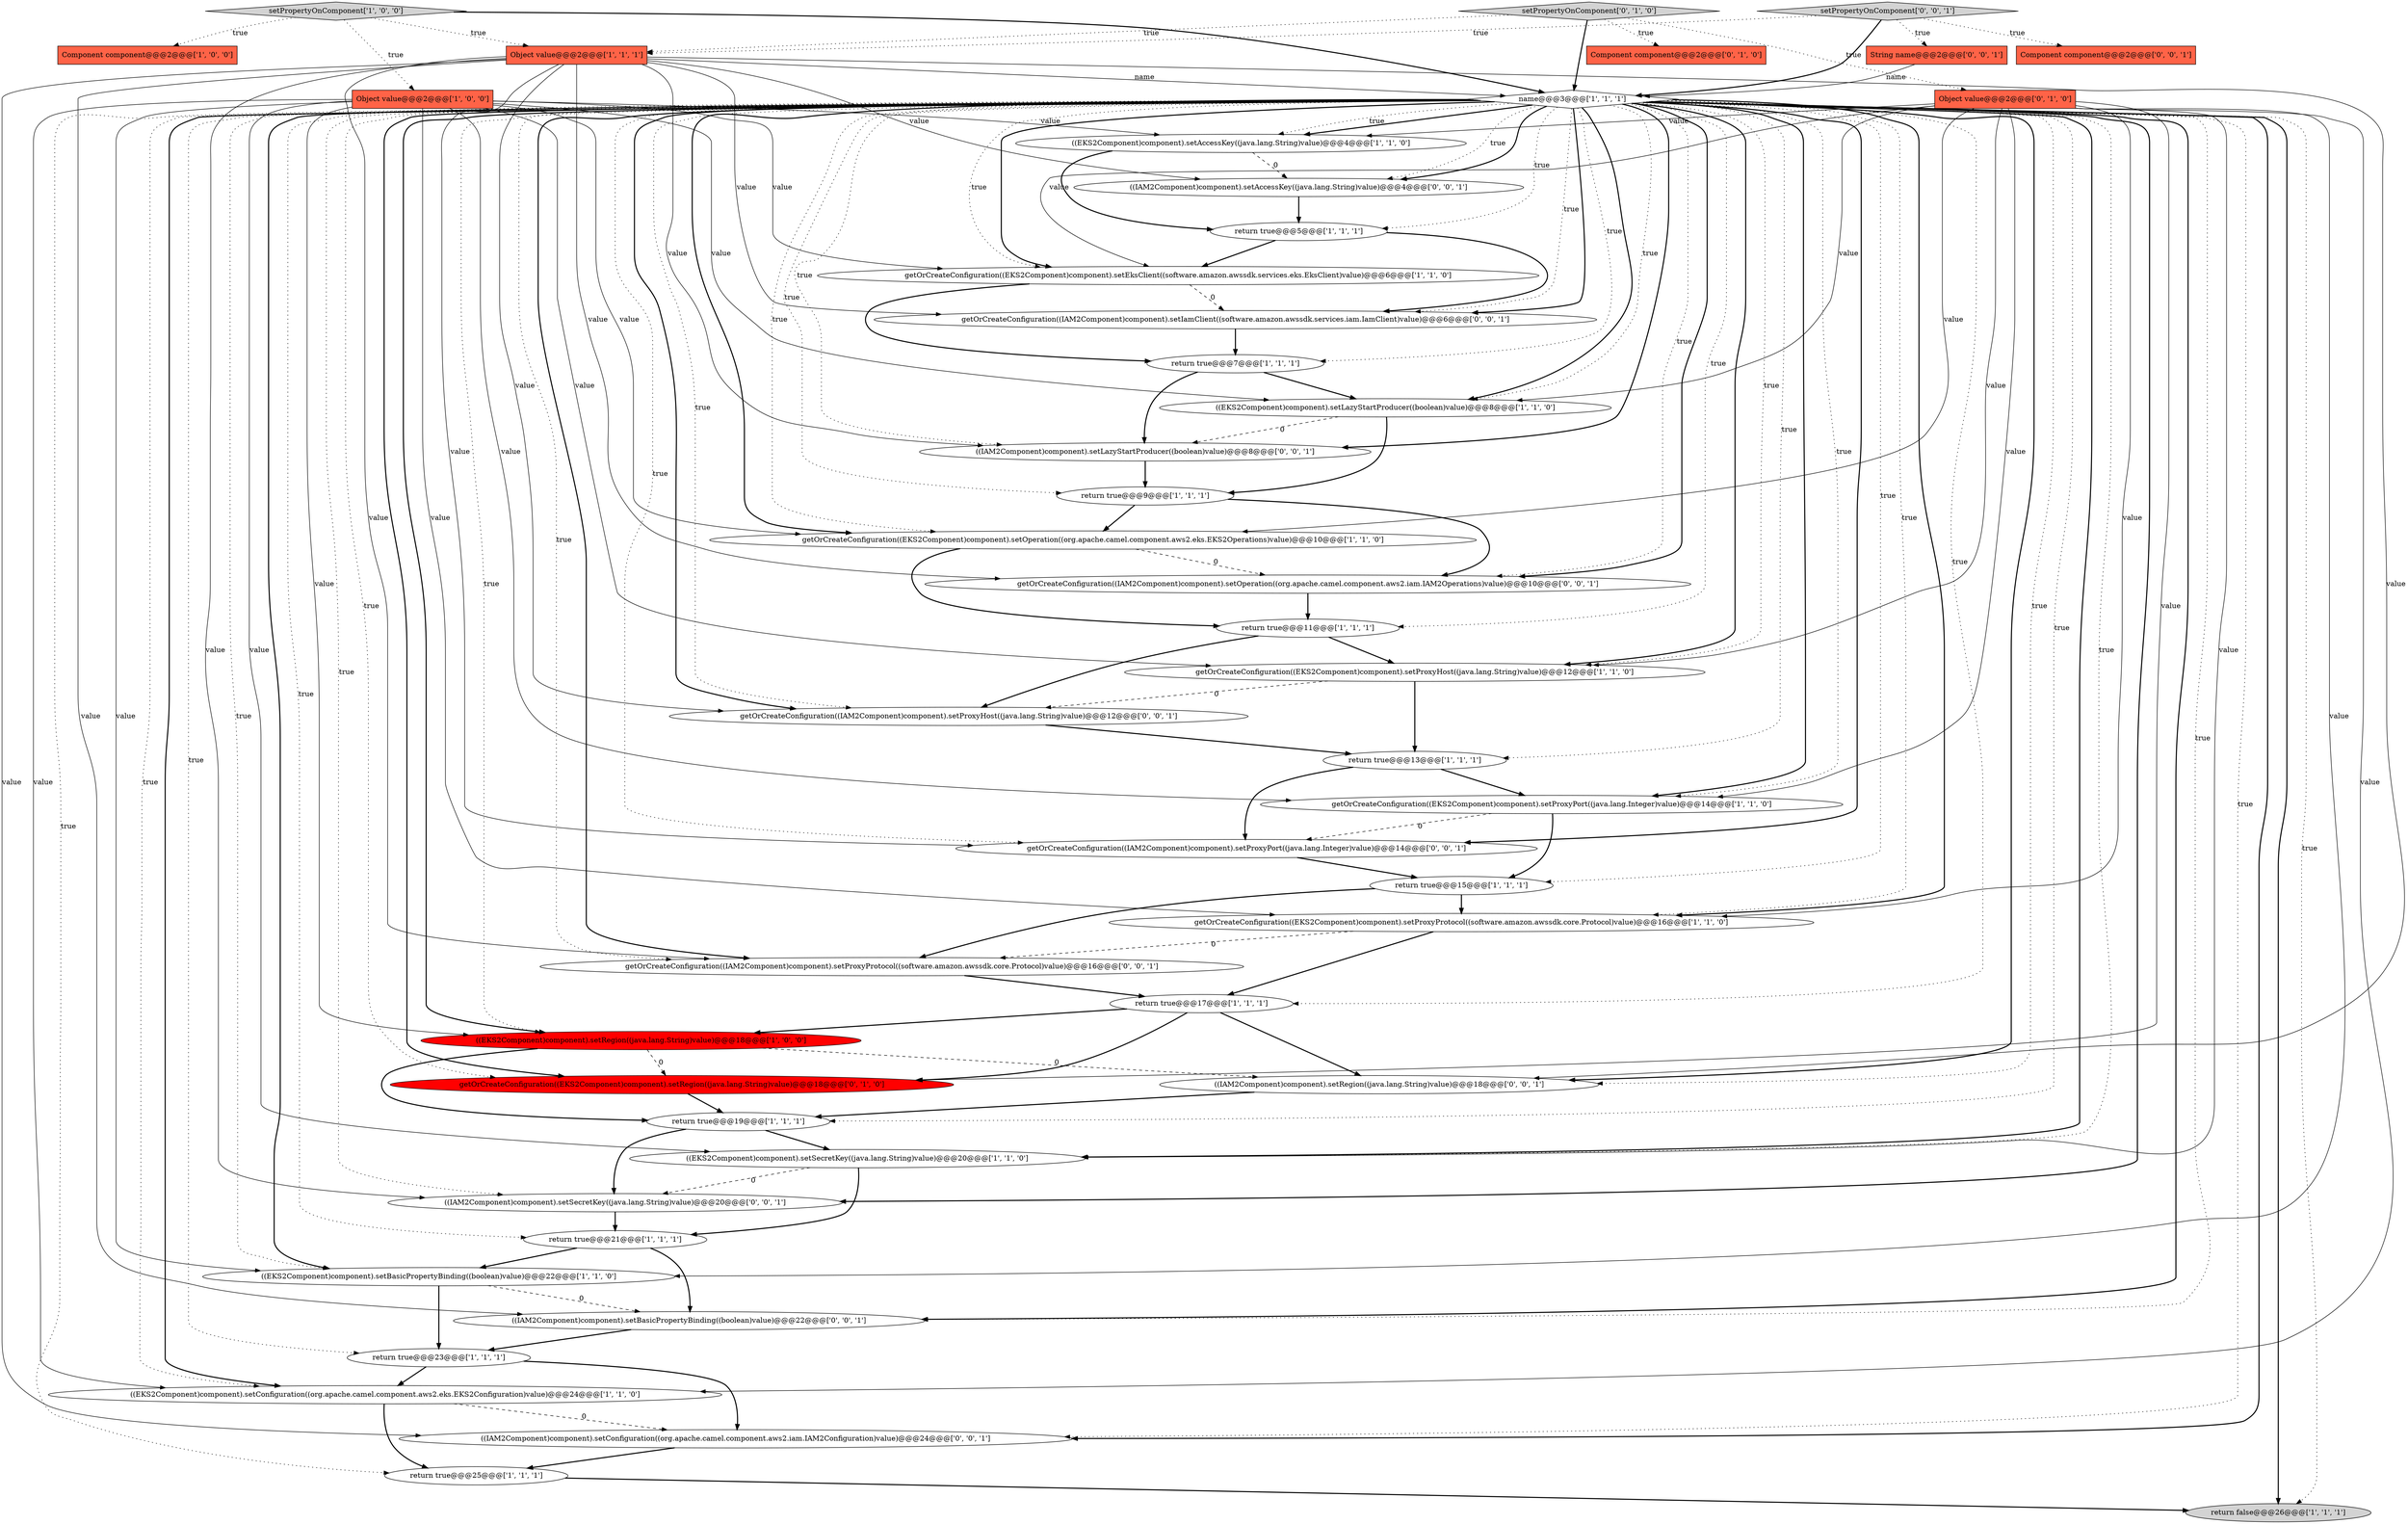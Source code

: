 digraph {
33 [style = filled, label = "setPropertyOnComponent['0', '0', '1']", fillcolor = lightgray, shape = diamond image = "AAA0AAABBB3BBB"];
32 [style = filled, label = "((IAM2Component)component).setSecretKey((java.lang.String)value)@@@20@@@['0', '0', '1']", fillcolor = white, shape = ellipse image = "AAA0AAABBB3BBB"];
28 [style = filled, label = "Component component@@@2@@@['0', '1', '0']", fillcolor = tomato, shape = box image = "AAA0AAABBB2BBB"];
18 [style = filled, label = "return true@@@21@@@['1', '1', '1']", fillcolor = white, shape = ellipse image = "AAA0AAABBB1BBB"];
1 [style = filled, label = "return true@@@5@@@['1', '1', '1']", fillcolor = white, shape = ellipse image = "AAA0AAABBB1BBB"];
16 [style = filled, label = "return true@@@19@@@['1', '1', '1']", fillcolor = white, shape = ellipse image = "AAA0AAABBB1BBB"];
25 [style = filled, label = "getOrCreateConfiguration((EKS2Component)component).setOperation((org.apache.camel.component.aws2.eks.EKS2Operations)value)@@@10@@@['1', '1', '0']", fillcolor = white, shape = ellipse image = "AAA0AAABBB1BBB"];
19 [style = filled, label = "((EKS2Component)component).setBasicPropertyBinding((boolean)value)@@@22@@@['1', '1', '0']", fillcolor = white, shape = ellipse image = "AAA0AAABBB1BBB"];
29 [style = filled, label = "Object value@@@2@@@['0', '1', '0']", fillcolor = tomato, shape = box image = "AAA0AAABBB2BBB"];
24 [style = filled, label = "Object value@@@2@@@['1', '1', '1']", fillcolor = tomato, shape = box image = "AAA0AAABBB1BBB"];
7 [style = filled, label = "return true@@@9@@@['1', '1', '1']", fillcolor = white, shape = ellipse image = "AAA0AAABBB1BBB"];
34 [style = filled, label = "getOrCreateConfiguration((IAM2Component)component).setProxyPort((java.lang.Integer)value)@@@14@@@['0', '0', '1']", fillcolor = white, shape = ellipse image = "AAA0AAABBB3BBB"];
45 [style = filled, label = "((IAM2Component)component).setConfiguration((org.apache.camel.component.aws2.iam.IAM2Configuration)value)@@@24@@@['0', '0', '1']", fillcolor = white, shape = ellipse image = "AAA0AAABBB3BBB"];
22 [style = filled, label = "Object value@@@2@@@['1', '0', '0']", fillcolor = tomato, shape = box image = "AAA0AAABBB1BBB"];
27 [style = filled, label = "return true@@@11@@@['1', '1', '1']", fillcolor = white, shape = ellipse image = "AAA0AAABBB1BBB"];
12 [style = filled, label = "setPropertyOnComponent['1', '0', '0']", fillcolor = lightgray, shape = diamond image = "AAA0AAABBB1BBB"];
13 [style = filled, label = "Component component@@@2@@@['1', '0', '0']", fillcolor = tomato, shape = box image = "AAA0AAABBB1BBB"];
4 [style = filled, label = "return true@@@25@@@['1', '1', '1']", fillcolor = white, shape = ellipse image = "AAA0AAABBB1BBB"];
37 [style = filled, label = "String name@@@2@@@['0', '0', '1']", fillcolor = tomato, shape = box image = "AAA0AAABBB3BBB"];
5 [style = filled, label = "return true@@@13@@@['1', '1', '1']", fillcolor = white, shape = ellipse image = "AAA0AAABBB1BBB"];
20 [style = filled, label = "getOrCreateConfiguration((EKS2Component)component).setEksClient((software.amazon.awssdk.services.eks.EksClient)value)@@@6@@@['1', '1', '0']", fillcolor = white, shape = ellipse image = "AAA0AAABBB1BBB"];
11 [style = filled, label = "return true@@@7@@@['1', '1', '1']", fillcolor = white, shape = ellipse image = "AAA0AAABBB1BBB"];
30 [style = filled, label = "setPropertyOnComponent['0', '1', '0']", fillcolor = lightgray, shape = diamond image = "AAA0AAABBB2BBB"];
8 [style = filled, label = "getOrCreateConfiguration((EKS2Component)component).setProxyHost((java.lang.String)value)@@@12@@@['1', '1', '0']", fillcolor = white, shape = ellipse image = "AAA0AAABBB1BBB"];
26 [style = filled, label = "return false@@@26@@@['1', '1', '1']", fillcolor = lightgray, shape = ellipse image = "AAA0AAABBB1BBB"];
38 [style = filled, label = "((IAM2Component)component).setLazyStartProducer((boolean)value)@@@8@@@['0', '0', '1']", fillcolor = white, shape = ellipse image = "AAA0AAABBB3BBB"];
42 [style = filled, label = "((IAM2Component)component).setAccessKey((java.lang.String)value)@@@4@@@['0', '0', '1']", fillcolor = white, shape = ellipse image = "AAA0AAABBB3BBB"];
2 [style = filled, label = "return true@@@15@@@['1', '1', '1']", fillcolor = white, shape = ellipse image = "AAA0AAABBB1BBB"];
9 [style = filled, label = "getOrCreateConfiguration((EKS2Component)component).setProxyProtocol((software.amazon.awssdk.core.Protocol)value)@@@16@@@['1', '1', '0']", fillcolor = white, shape = ellipse image = "AAA0AAABBB1BBB"];
39 [style = filled, label = "getOrCreateConfiguration((IAM2Component)component).setProxyProtocol((software.amazon.awssdk.core.Protocol)value)@@@16@@@['0', '0', '1']", fillcolor = white, shape = ellipse image = "AAA0AAABBB3BBB"];
44 [style = filled, label = "getOrCreateConfiguration((IAM2Component)component).setProxyHost((java.lang.String)value)@@@12@@@['0', '0', '1']", fillcolor = white, shape = ellipse image = "AAA0AAABBB3BBB"];
15 [style = filled, label = "return true@@@23@@@['1', '1', '1']", fillcolor = white, shape = ellipse image = "AAA0AAABBB1BBB"];
23 [style = filled, label = "name@@@3@@@['1', '1', '1']", fillcolor = white, shape = diamond image = "AAA0AAABBB1BBB"];
35 [style = filled, label = "getOrCreateConfiguration((IAM2Component)component).setIamClient((software.amazon.awssdk.services.iam.IamClient)value)@@@6@@@['0', '0', '1']", fillcolor = white, shape = ellipse image = "AAA0AAABBB3BBB"];
6 [style = filled, label = "getOrCreateConfiguration((EKS2Component)component).setProxyPort((java.lang.Integer)value)@@@14@@@['1', '1', '0']", fillcolor = white, shape = ellipse image = "AAA0AAABBB1BBB"];
40 [style = filled, label = "((IAM2Component)component).setBasicPropertyBinding((boolean)value)@@@22@@@['0', '0', '1']", fillcolor = white, shape = ellipse image = "AAA0AAABBB3BBB"];
3 [style = filled, label = "((EKS2Component)component).setConfiguration((org.apache.camel.component.aws2.eks.EKS2Configuration)value)@@@24@@@['1', '1', '0']", fillcolor = white, shape = ellipse image = "AAA0AAABBB1BBB"];
0 [style = filled, label = "((EKS2Component)component).setAccessKey((java.lang.String)value)@@@4@@@['1', '1', '0']", fillcolor = white, shape = ellipse image = "AAA0AAABBB1BBB"];
21 [style = filled, label = "((EKS2Component)component).setRegion((java.lang.String)value)@@@18@@@['1', '0', '0']", fillcolor = red, shape = ellipse image = "AAA1AAABBB1BBB"];
10 [style = filled, label = "return true@@@17@@@['1', '1', '1']", fillcolor = white, shape = ellipse image = "AAA0AAABBB1BBB"];
31 [style = filled, label = "getOrCreateConfiguration((EKS2Component)component).setRegion((java.lang.String)value)@@@18@@@['0', '1', '0']", fillcolor = red, shape = ellipse image = "AAA1AAABBB2BBB"];
41 [style = filled, label = "((IAM2Component)component).setRegion((java.lang.String)value)@@@18@@@['0', '0', '1']", fillcolor = white, shape = ellipse image = "AAA0AAABBB3BBB"];
14 [style = filled, label = "((EKS2Component)component).setSecretKey((java.lang.String)value)@@@20@@@['1', '1', '0']", fillcolor = white, shape = ellipse image = "AAA0AAABBB1BBB"];
43 [style = filled, label = "getOrCreateConfiguration((IAM2Component)component).setOperation((org.apache.camel.component.aws2.iam.IAM2Operations)value)@@@10@@@['0', '0', '1']", fillcolor = white, shape = ellipse image = "AAA0AAABBB3BBB"];
36 [style = filled, label = "Component component@@@2@@@['0', '0', '1']", fillcolor = tomato, shape = box image = "AAA0AAABBB3BBB"];
17 [style = filled, label = "((EKS2Component)component).setLazyStartProducer((boolean)value)@@@8@@@['1', '1', '0']", fillcolor = white, shape = ellipse image = "AAA0AAABBB1BBB"];
9->39 [style = dashed, label="0"];
23->45 [style = bold, label=""];
24->23 [style = solid, label="name"];
27->44 [style = bold, label=""];
29->20 [style = solid, label="value"];
23->5 [style = dotted, label="true"];
40->15 [style = bold, label=""];
1->20 [style = bold, label=""];
25->43 [style = dashed, label="0"];
6->34 [style = dashed, label="0"];
9->10 [style = bold, label=""];
10->41 [style = bold, label=""];
3->4 [style = bold, label=""];
24->35 [style = solid, label="value"];
22->19 [style = solid, label="value"];
5->34 [style = bold, label=""];
22->0 [style = solid, label="value"];
29->19 [style = solid, label="value"];
22->21 [style = solid, label="value"];
20->35 [style = dashed, label="0"];
23->4 [style = dotted, label="true"];
23->44 [style = dotted, label="true"];
0->42 [style = dashed, label="0"];
23->18 [style = dotted, label="true"];
34->2 [style = bold, label=""];
24->41 [style = solid, label="value"];
38->7 [style = bold, label=""];
21->16 [style = bold, label=""];
7->43 [style = bold, label=""];
16->14 [style = bold, label=""];
23->17 [style = bold, label=""];
23->15 [style = dotted, label="true"];
42->1 [style = bold, label=""];
32->18 [style = bold, label=""];
19->15 [style = bold, label=""];
23->17 [style = dotted, label="true"];
33->37 [style = dotted, label="true"];
24->43 [style = solid, label="value"];
23->44 [style = bold, label=""];
22->8 [style = solid, label="value"];
24->45 [style = solid, label="value"];
23->25 [style = bold, label=""];
24->39 [style = solid, label="value"];
10->31 [style = bold, label=""];
23->21 [style = dotted, label="true"];
18->19 [style = bold, label=""];
23->41 [style = dotted, label="true"];
1->35 [style = bold, label=""];
23->43 [style = dotted, label="true"];
23->3 [style = bold, label=""];
16->32 [style = bold, label=""];
10->21 [style = bold, label=""];
22->20 [style = solid, label="value"];
23->19 [style = dotted, label="true"];
2->9 [style = bold, label=""];
23->42 [style = dotted, label="true"];
23->8 [style = bold, label=""];
23->2 [style = dotted, label="true"];
23->9 [style = dotted, label="true"];
23->40 [style = dotted, label="true"];
23->14 [style = bold, label=""];
6->2 [style = bold, label=""];
23->35 [style = bold, label=""];
25->27 [style = bold, label=""];
2->39 [style = bold, label=""];
30->29 [style = dotted, label="true"];
23->14 [style = dotted, label="true"];
33->23 [style = bold, label=""];
12->22 [style = dotted, label="true"];
23->1 [style = dotted, label="true"];
5->6 [style = bold, label=""];
22->14 [style = solid, label="value"];
43->27 [style = bold, label=""];
23->27 [style = dotted, label="true"];
22->25 [style = solid, label="value"];
23->3 [style = dotted, label="true"];
11->17 [style = bold, label=""];
14->18 [style = bold, label=""];
29->31 [style = solid, label="value"];
30->28 [style = dotted, label="true"];
27->8 [style = bold, label=""];
23->16 [style = dotted, label="true"];
23->31 [style = bold, label=""];
24->32 [style = solid, label="value"];
23->20 [style = bold, label=""];
24->42 [style = solid, label="value"];
18->40 [style = bold, label=""];
23->43 [style = bold, label=""];
23->32 [style = bold, label=""];
29->3 [style = solid, label="value"];
23->7 [style = dotted, label="true"];
23->41 [style = bold, label=""];
15->3 [style = bold, label=""];
17->38 [style = dashed, label="0"];
23->0 [style = bold, label=""];
23->42 [style = bold, label=""];
23->32 [style = dotted, label="true"];
21->31 [style = dashed, label="0"];
23->39 [style = dotted, label="true"];
23->38 [style = dotted, label="true"];
29->25 [style = solid, label="value"];
23->20 [style = dotted, label="true"];
29->9 [style = solid, label="value"];
23->10 [style = dotted, label="true"];
12->13 [style = dotted, label="true"];
22->9 [style = solid, label="value"];
14->32 [style = dashed, label="0"];
0->1 [style = bold, label=""];
23->6 [style = bold, label=""];
23->19 [style = bold, label=""];
3->45 [style = dashed, label="0"];
12->24 [style = dotted, label="true"];
23->35 [style = dotted, label="true"];
23->45 [style = dotted, label="true"];
23->39 [style = bold, label=""];
33->24 [style = dotted, label="true"];
41->16 [style = bold, label=""];
24->34 [style = solid, label="value"];
24->44 [style = solid, label="value"];
8->44 [style = dashed, label="0"];
29->6 [style = solid, label="value"];
29->0 [style = solid, label="value"];
44->5 [style = bold, label=""];
23->25 [style = dotted, label="true"];
23->0 [style = dotted, label="true"];
19->40 [style = dashed, label="0"];
20->11 [style = bold, label=""];
15->45 [style = bold, label=""];
11->38 [style = bold, label=""];
30->24 [style = dotted, label="true"];
22->6 [style = solid, label="value"];
29->17 [style = solid, label="value"];
23->8 [style = dotted, label="true"];
31->16 [style = bold, label=""];
23->6 [style = dotted, label="true"];
22->3 [style = solid, label="value"];
30->23 [style = bold, label=""];
23->26 [style = bold, label=""];
4->26 [style = bold, label=""];
33->36 [style = dotted, label="true"];
45->4 [style = bold, label=""];
17->7 [style = bold, label=""];
23->26 [style = dotted, label="true"];
29->14 [style = solid, label="value"];
8->5 [style = bold, label=""];
23->21 [style = bold, label=""];
21->41 [style = dashed, label="0"];
23->40 [style = bold, label=""];
23->38 [style = bold, label=""];
24->38 [style = solid, label="value"];
39->10 [style = bold, label=""];
23->34 [style = bold, label=""];
29->8 [style = solid, label="value"];
22->17 [style = solid, label="value"];
37->23 [style = solid, label="name"];
7->25 [style = bold, label=""];
12->23 [style = bold, label=""];
23->31 [style = dotted, label="true"];
23->34 [style = dotted, label="true"];
23->9 [style = bold, label=""];
24->40 [style = solid, label="value"];
35->11 [style = bold, label=""];
23->11 [style = dotted, label="true"];
}
